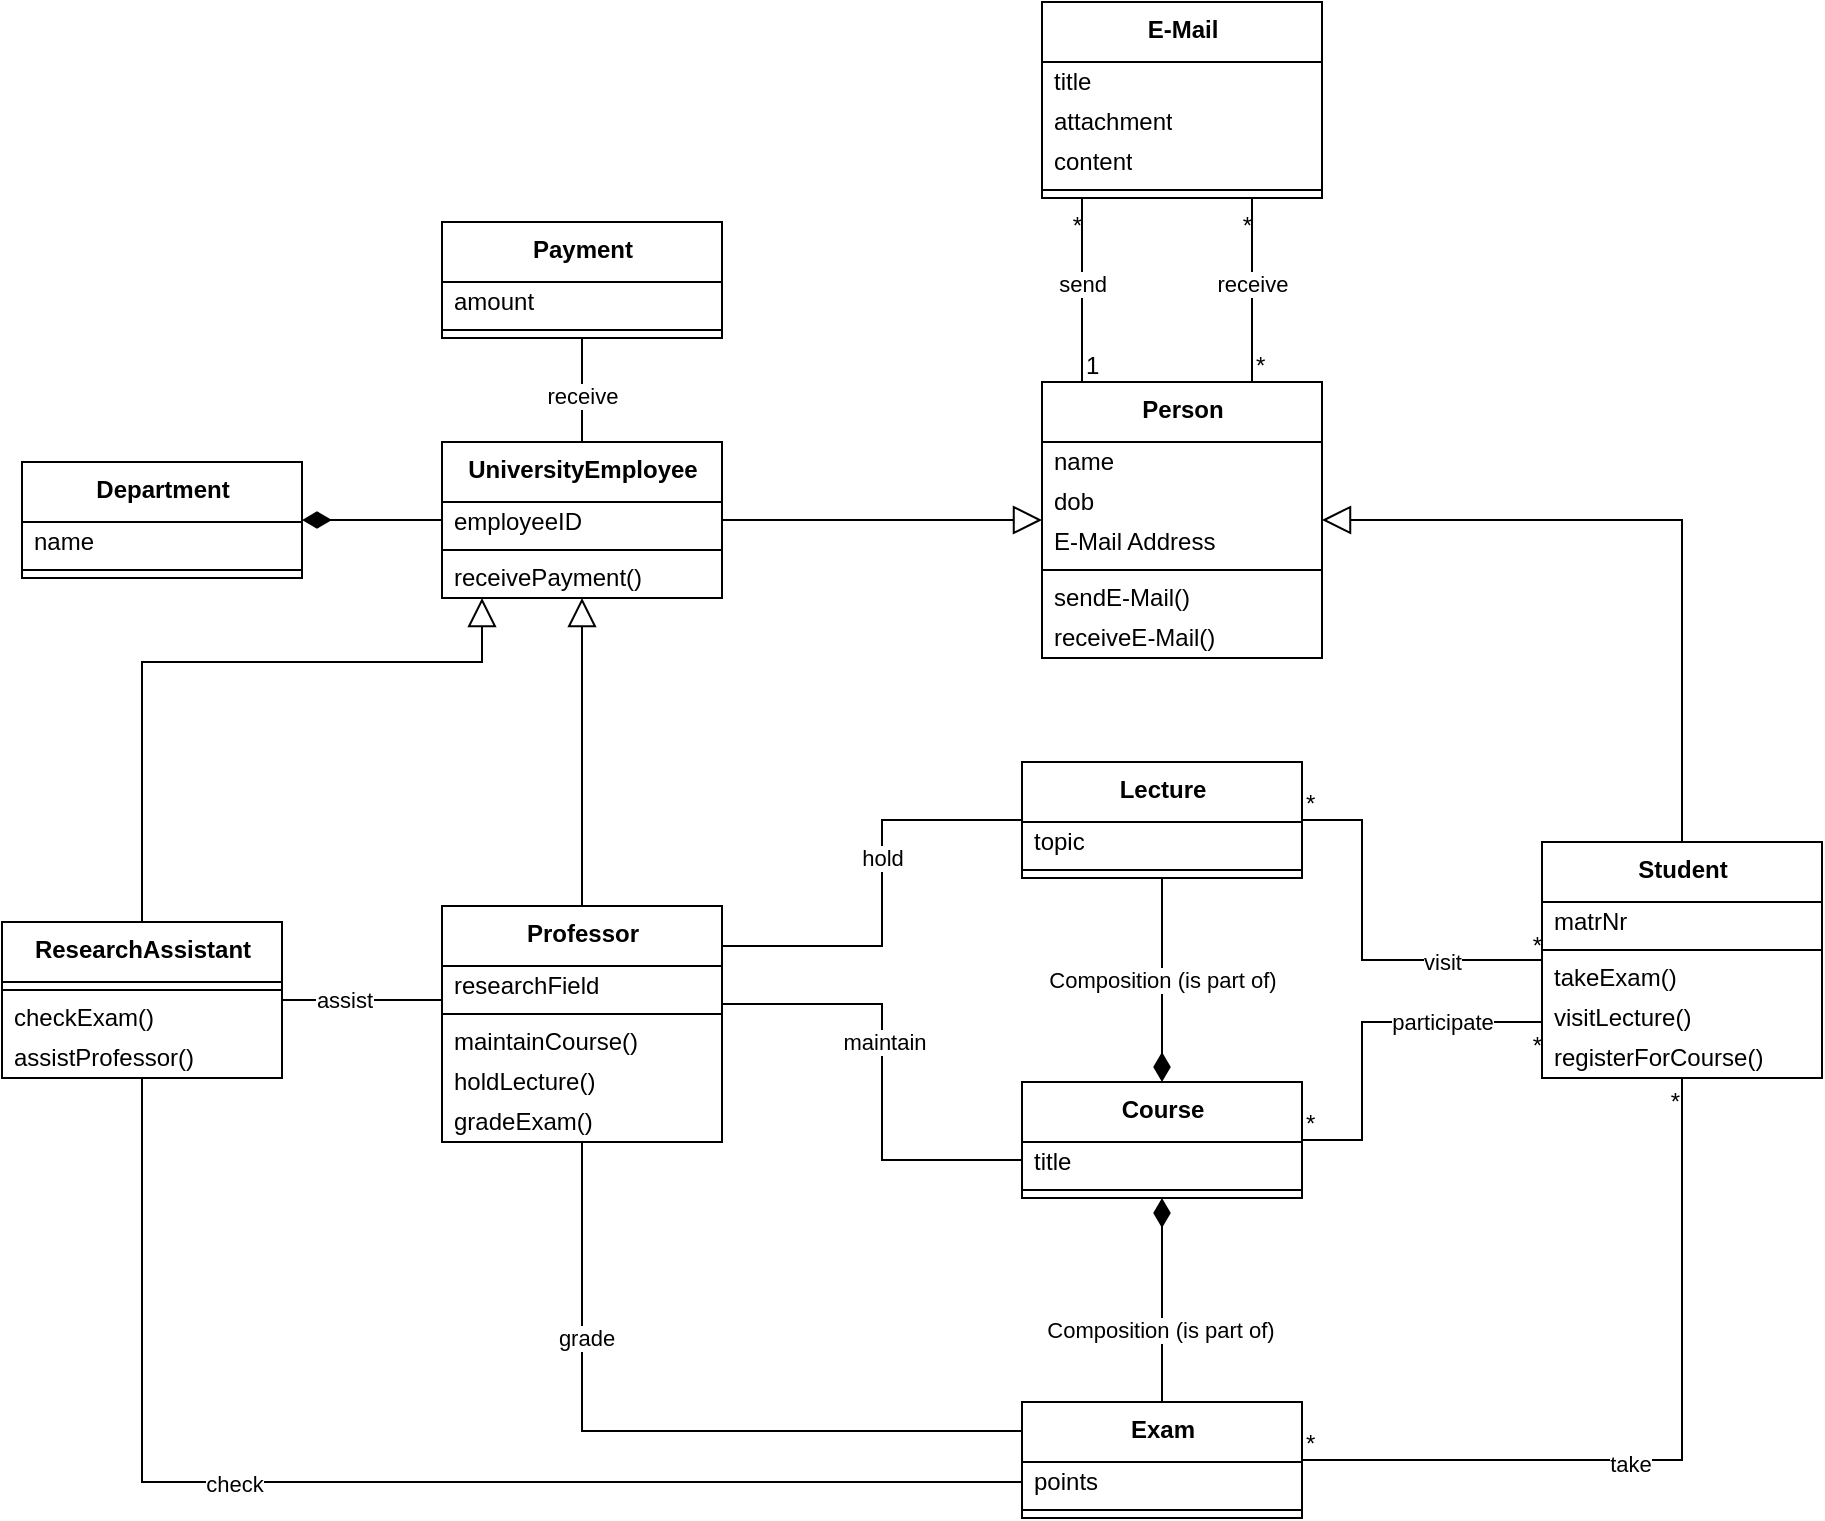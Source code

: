 <mxfile version="16.1.2" type="device"><diagram id="ejycNnF3_yX2dWswNFNc" name="Page-1"><mxGraphModel dx="2889" dy="2072" grid="1" gridSize="10" guides="1" tooltips="1" connect="1" arrows="1" fold="1" page="1" pageScale="1" pageWidth="827" pageHeight="1169" math="0" shadow="0"><root><mxCell id="0"/><mxCell id="1" parent="0"/><mxCell id="BZmbZU8JBR5yYKg5JN4S-9" style="edgeStyle=orthogonalEdgeStyle;rounded=0;orthogonalLoop=1;jettySize=auto;html=1;endArrow=none;endFill=0;" parent="1" source="5nrAFJ0FWT2hc4hK9uRi-1" target="5nrAFJ0FWT2hc4hK9uRi-18" edge="1"><mxGeometry relative="1" as="geometry"><Array as="points"><mxPoint x="290" y="451"/><mxPoint x="290" y="529"/></Array></mxGeometry></mxCell><mxCell id="BZmbZU8JBR5yYKg5JN4S-10" value="maintain" style="edgeLabel;html=1;align=center;verticalAlign=middle;resizable=0;points=[];" parent="BZmbZU8JBR5yYKg5JN4S-9" vertex="1" connectable="0"><mxGeometry x="-0.134" y="1" relative="1" as="geometry"><mxPoint as="offset"/></mxGeometry></mxCell><mxCell id="BZmbZU8JBR5yYKg5JN4S-11" style="edgeStyle=orthogonalEdgeStyle;rounded=0;orthogonalLoop=1;jettySize=auto;html=1;endArrow=none;endFill=0;exitX=1;exitY=0.25;exitDx=0;exitDy=0;" parent="1" source="5nrAFJ0FWT2hc4hK9uRi-1" target="5nrAFJ0FWT2hc4hK9uRi-46" edge="1"><mxGeometry relative="1" as="geometry"><Array as="points"><mxPoint x="210" y="422"/><mxPoint x="290" y="422"/><mxPoint x="290" y="359"/></Array></mxGeometry></mxCell><mxCell id="BZmbZU8JBR5yYKg5JN4S-13" value="hold" style="edgeLabel;html=1;align=center;verticalAlign=middle;resizable=0;points=[];" parent="BZmbZU8JBR5yYKg5JN4S-11" vertex="1" connectable="0"><mxGeometry x="0.2" relative="1" as="geometry"><mxPoint as="offset"/></mxGeometry></mxCell><mxCell id="BZmbZU8JBR5yYKg5JN4S-44" style="edgeStyle=orthogonalEdgeStyle;rounded=0;orthogonalLoop=1;jettySize=auto;html=1;entryX=0;entryY=0.25;entryDx=0;entryDy=0;startArrow=none;startFill=0;endArrow=none;endFill=0;startSize=12;" parent="1" source="5nrAFJ0FWT2hc4hK9uRi-1" target="5nrAFJ0FWT2hc4hK9uRi-14" edge="1"><mxGeometry relative="1" as="geometry"><Array as="points"><mxPoint x="140" y="665"/></Array></mxGeometry></mxCell><mxCell id="BZmbZU8JBR5yYKg5JN4S-46" value="grade" style="edgeLabel;html=1;align=center;verticalAlign=middle;resizable=0;points=[];" parent="BZmbZU8JBR5yYKg5JN4S-44" vertex="1" connectable="0"><mxGeometry x="-0.466" y="2" relative="1" as="geometry"><mxPoint as="offset"/></mxGeometry></mxCell><mxCell id="5nrAFJ0FWT2hc4hK9uRi-1" value="&lt;b&gt;Professor&lt;/b&gt;" style="swimlane;fontStyle=0;align=center;verticalAlign=top;childLayout=stackLayout;horizontal=1;startSize=30;horizontalStack=0;resizeParent=1;resizeParentMax=0;resizeLast=0;collapsible=0;marginBottom=0;html=1;" parent="1" vertex="1"><mxGeometry x="70" y="402" width="140" height="118" as="geometry"/></mxCell><mxCell id="sVfBJH7sD2IOY3-iXRqZ-21" value="researchField" style="text;html=1;strokeColor=none;fillColor=none;align=left;verticalAlign=middle;spacingLeft=4;spacingRight=4;overflow=hidden;rotatable=0;points=[[0,0.5],[1,0.5]];portConstraint=eastwest;" vertex="1" parent="5nrAFJ0FWT2hc4hK9uRi-1"><mxGeometry y="30" width="140" height="20" as="geometry"/></mxCell><mxCell id="5nrAFJ0FWT2hc4hK9uRi-6" value="" style="line;strokeWidth=1;fillColor=none;align=left;verticalAlign=middle;spacingTop=-1;spacingLeft=3;spacingRight=3;rotatable=0;labelPosition=right;points=[];portConstraint=eastwest;" parent="5nrAFJ0FWT2hc4hK9uRi-1" vertex="1"><mxGeometry y="50" width="140" height="8" as="geometry"/></mxCell><mxCell id="5nrAFJ0FWT2hc4hK9uRi-8" value="maintainCourse()" style="text;html=1;strokeColor=none;fillColor=none;align=left;verticalAlign=middle;spacingLeft=4;spacingRight=4;overflow=hidden;rotatable=0;points=[[0,0.5],[1,0.5]];portConstraint=eastwest;" parent="5nrAFJ0FWT2hc4hK9uRi-1" vertex="1"><mxGeometry y="58" width="140" height="20" as="geometry"/></mxCell><mxCell id="BZmbZU8JBR5yYKg5JN4S-12" value="holdLecture()" style="text;html=1;strokeColor=none;fillColor=none;align=left;verticalAlign=middle;spacingLeft=4;spacingRight=4;overflow=hidden;rotatable=0;points=[[0,0.5],[1,0.5]];portConstraint=eastwest;" parent="5nrAFJ0FWT2hc4hK9uRi-1" vertex="1"><mxGeometry y="78" width="140" height="20" as="geometry"/></mxCell><mxCell id="BZmbZU8JBR5yYKg5JN4S-45" value="gradeExam()" style="text;html=1;strokeColor=none;fillColor=none;align=left;verticalAlign=middle;spacingLeft=4;spacingRight=4;overflow=hidden;rotatable=0;points=[[0,0.5],[1,0.5]];portConstraint=eastwest;" parent="5nrAFJ0FWT2hc4hK9uRi-1" vertex="1"><mxGeometry y="98" width="140" height="20" as="geometry"/></mxCell><mxCell id="5nrAFJ0FWT2hc4hK9uRi-10" value="&lt;b&gt;Student&lt;/b&gt;" style="swimlane;fontStyle=0;align=center;verticalAlign=top;childLayout=stackLayout;horizontal=1;startSize=30;horizontalStack=0;resizeParent=1;resizeParentMax=0;resizeLast=0;collapsible=0;marginBottom=0;html=1;" parent="1" vertex="1"><mxGeometry x="620" y="370" width="140" height="118" as="geometry"/></mxCell><mxCell id="5nrAFJ0FWT2hc4hK9uRi-11" value="matrNr" style="text;html=1;strokeColor=none;fillColor=none;align=left;verticalAlign=middle;spacingLeft=4;spacingRight=4;overflow=hidden;rotatable=0;points=[[0,0.5],[1,0.5]];portConstraint=eastwest;" parent="5nrAFJ0FWT2hc4hK9uRi-10" vertex="1"><mxGeometry y="30" width="140" height="20" as="geometry"/></mxCell><mxCell id="5nrAFJ0FWT2hc4hK9uRi-12" value="" style="line;strokeWidth=1;fillColor=none;align=left;verticalAlign=middle;spacingTop=-1;spacingLeft=3;spacingRight=3;rotatable=0;labelPosition=right;points=[];portConstraint=eastwest;" parent="5nrAFJ0FWT2hc4hK9uRi-10" vertex="1"><mxGeometry y="50" width="140" height="8" as="geometry"/></mxCell><mxCell id="5nrAFJ0FWT2hc4hK9uRi-31" value="takeExam()" style="text;html=1;strokeColor=none;fillColor=none;align=left;verticalAlign=middle;spacingLeft=4;spacingRight=4;overflow=hidden;rotatable=0;points=[[0,0.5],[1,0.5]];portConstraint=eastwest;" parent="5nrAFJ0FWT2hc4hK9uRi-10" vertex="1"><mxGeometry y="58" width="140" height="20" as="geometry"/></mxCell><mxCell id="BZmbZU8JBR5yYKg5JN4S-5" value="visitLecture()" style="text;html=1;strokeColor=none;fillColor=none;align=left;verticalAlign=middle;spacingLeft=4;spacingRight=4;overflow=hidden;rotatable=0;points=[[0,0.5],[1,0.5]];portConstraint=eastwest;" parent="5nrAFJ0FWT2hc4hK9uRi-10" vertex="1"><mxGeometry y="78" width="140" height="20" as="geometry"/></mxCell><mxCell id="BZmbZU8JBR5yYKg5JN4S-6" value="registerForCourse()" style="text;html=1;strokeColor=none;fillColor=none;align=left;verticalAlign=middle;spacingLeft=4;spacingRight=4;overflow=hidden;rotatable=0;points=[[0,0.5],[1,0.5]];portConstraint=eastwest;" parent="5nrAFJ0FWT2hc4hK9uRi-10" vertex="1"><mxGeometry y="98" width="140" height="20" as="geometry"/></mxCell><mxCell id="5nrAFJ0FWT2hc4hK9uRi-14" value="&lt;b&gt;Exam&lt;/b&gt;" style="swimlane;fontStyle=0;align=center;verticalAlign=top;childLayout=stackLayout;horizontal=1;startSize=30;horizontalStack=0;resizeParent=1;resizeParentMax=0;resizeLast=0;collapsible=0;marginBottom=0;html=1;" parent="1" vertex="1"><mxGeometry x="360" y="650" width="140" height="58" as="geometry"/></mxCell><mxCell id="5nrAFJ0FWT2hc4hK9uRi-15" value="points" style="text;html=1;strokeColor=none;fillColor=none;align=left;verticalAlign=middle;spacingLeft=4;spacingRight=4;overflow=hidden;rotatable=0;points=[[0,0.5],[1,0.5]];portConstraint=eastwest;" parent="5nrAFJ0FWT2hc4hK9uRi-14" vertex="1"><mxGeometry y="30" width="140" height="20" as="geometry"/></mxCell><mxCell id="5nrAFJ0FWT2hc4hK9uRi-16" value="" style="line;strokeWidth=1;fillColor=none;align=left;verticalAlign=middle;spacingTop=-1;spacingLeft=3;spacingRight=3;rotatable=0;labelPosition=right;points=[];portConstraint=eastwest;" parent="5nrAFJ0FWT2hc4hK9uRi-14" vertex="1"><mxGeometry y="50" width="140" height="8" as="geometry"/></mxCell><mxCell id="BZmbZU8JBR5yYKg5JN4S-16" style="edgeStyle=orthogonalEdgeStyle;rounded=0;orthogonalLoop=1;jettySize=auto;html=1;entryX=0.5;entryY=0;entryDx=0;entryDy=0;endArrow=none;endFill=0;startArrow=diamondThin;startFill=1;startSize=12;" parent="1" source="5nrAFJ0FWT2hc4hK9uRi-18" target="5nrAFJ0FWT2hc4hK9uRi-14" edge="1"><mxGeometry relative="1" as="geometry"/></mxCell><mxCell id="BZmbZU8JBR5yYKg5JN4S-17" value="Composition (is part of)" style="edgeLabel;html=1;align=center;verticalAlign=middle;resizable=0;points=[];" parent="BZmbZU8JBR5yYKg5JN4S-16" vertex="1" connectable="0"><mxGeometry x="0.297" y="-1" relative="1" as="geometry"><mxPoint as="offset"/></mxGeometry></mxCell><mxCell id="BZmbZU8JBR5yYKg5JN4S-19" value="&lt;span style=&quot;color: rgb(0 , 0 , 0) ; font-family: &amp;#34;helvetica&amp;#34; ; font-size: 11px ; font-style: normal ; font-weight: 400 ; letter-spacing: normal ; text-align: center ; text-indent: 0px ; text-transform: none ; word-spacing: 0px ; background-color: rgb(255 , 255 , 255) ; display: inline ; float: none&quot;&gt;Composition (is part of)&lt;/span&gt;" style="edgeStyle=orthogonalEdgeStyle;rounded=0;orthogonalLoop=1;jettySize=auto;html=1;startArrow=diamondThin;startFill=1;endArrow=none;endFill=0;startSize=12;" parent="1" source="5nrAFJ0FWT2hc4hK9uRi-18" target="5nrAFJ0FWT2hc4hK9uRi-46" edge="1"><mxGeometry relative="1" as="geometry"/></mxCell><mxCell id="5nrAFJ0FWT2hc4hK9uRi-18" value="&lt;b&gt;Course&lt;/b&gt;" style="swimlane;fontStyle=0;align=center;verticalAlign=top;childLayout=stackLayout;horizontal=1;startSize=30;horizontalStack=0;resizeParent=1;resizeParentMax=0;resizeLast=0;collapsible=0;marginBottom=0;html=1;" parent="1" vertex="1"><mxGeometry x="360" y="490" width="140" height="58" as="geometry"/></mxCell><mxCell id="5nrAFJ0FWT2hc4hK9uRi-19" value="title" style="text;html=1;strokeColor=none;fillColor=none;align=left;verticalAlign=middle;spacingLeft=4;spacingRight=4;overflow=hidden;rotatable=0;points=[[0,0.5],[1,0.5]];portConstraint=eastwest;" parent="5nrAFJ0FWT2hc4hK9uRi-18" vertex="1"><mxGeometry y="30" width="140" height="20" as="geometry"/></mxCell><mxCell id="5nrAFJ0FWT2hc4hK9uRi-20" value="" style="line;strokeWidth=1;fillColor=none;align=left;verticalAlign=middle;spacingTop=-1;spacingLeft=3;spacingRight=3;rotatable=0;labelPosition=right;points=[];portConstraint=eastwest;" parent="5nrAFJ0FWT2hc4hK9uRi-18" vertex="1"><mxGeometry y="50" width="140" height="8" as="geometry"/></mxCell><mxCell id="5nrAFJ0FWT2hc4hK9uRi-34" style="edgeStyle=orthogonalEdgeStyle;rounded=0;orthogonalLoop=1;jettySize=auto;html=1;endArrow=none;endFill=0;startArrow=block;startFill=0;endSize=6;startSize=12;" parent="1" source="5nrAFJ0FWT2hc4hK9uRi-22" target="5nrAFJ0FWT2hc4hK9uRi-10" edge="1"><mxGeometry relative="1" as="geometry"/></mxCell><mxCell id="5nrAFJ0FWT2hc4hK9uRi-42" style="edgeStyle=orthogonalEdgeStyle;rounded=0;orthogonalLoop=1;jettySize=auto;html=1;startArrow=block;startFill=0;endArrow=none;endFill=0;startSize=12;endSize=6;" parent="1" source="5nrAFJ0FWT2hc4hK9uRi-22" target="5nrAFJ0FWT2hc4hK9uRi-35" edge="1"><mxGeometry relative="1" as="geometry"/></mxCell><mxCell id="5nrAFJ0FWT2hc4hK9uRi-22" value="&lt;b&gt;Person&lt;/b&gt;" style="swimlane;fontStyle=0;align=center;verticalAlign=top;childLayout=stackLayout;horizontal=1;startSize=30;horizontalStack=0;resizeParent=1;resizeParentMax=0;resizeLast=0;collapsible=0;marginBottom=0;html=1;" parent="1" vertex="1"><mxGeometry x="370" y="140" width="140" height="138" as="geometry"/></mxCell><mxCell id="5nrAFJ0FWT2hc4hK9uRi-30" value="name" style="text;html=1;strokeColor=none;fillColor=none;align=left;verticalAlign=middle;spacingLeft=4;spacingRight=4;overflow=hidden;rotatable=0;points=[[0,0.5],[1,0.5]];portConstraint=eastwest;" parent="5nrAFJ0FWT2hc4hK9uRi-22" vertex="1"><mxGeometry y="30" width="140" height="20" as="geometry"/></mxCell><mxCell id="5nrAFJ0FWT2hc4hK9uRi-23" value="dob" style="text;html=1;strokeColor=none;fillColor=none;align=left;verticalAlign=middle;spacingLeft=4;spacingRight=4;overflow=hidden;rotatable=0;points=[[0,0.5],[1,0.5]];portConstraint=eastwest;" parent="5nrAFJ0FWT2hc4hK9uRi-22" vertex="1"><mxGeometry y="50" width="140" height="20" as="geometry"/></mxCell><mxCell id="BZmbZU8JBR5yYKg5JN4S-31" value="E-Mail Address" style="text;html=1;strokeColor=none;fillColor=none;align=left;verticalAlign=middle;spacingLeft=4;spacingRight=4;overflow=hidden;rotatable=0;points=[[0,0.5],[1,0.5]];portConstraint=eastwest;" parent="5nrAFJ0FWT2hc4hK9uRi-22" vertex="1"><mxGeometry y="70" width="140" height="20" as="geometry"/></mxCell><mxCell id="5nrAFJ0FWT2hc4hK9uRi-24" value="" style="line;strokeWidth=1;fillColor=none;align=left;verticalAlign=middle;spacingTop=-1;spacingLeft=3;spacingRight=3;rotatable=0;labelPosition=right;points=[];portConstraint=eastwest;" parent="5nrAFJ0FWT2hc4hK9uRi-22" vertex="1"><mxGeometry y="90" width="140" height="8" as="geometry"/></mxCell><mxCell id="BZmbZU8JBR5yYKg5JN4S-30" value="sendE-Mail()" style="text;html=1;strokeColor=none;fillColor=none;align=left;verticalAlign=middle;spacingLeft=4;spacingRight=4;overflow=hidden;rotatable=0;points=[[0,0.5],[1,0.5]];portConstraint=eastwest;" parent="5nrAFJ0FWT2hc4hK9uRi-22" vertex="1"><mxGeometry y="98" width="140" height="20" as="geometry"/></mxCell><mxCell id="5nrAFJ0FWT2hc4hK9uRi-25" value="receiveE-Mail()" style="text;html=1;strokeColor=none;fillColor=none;align=left;verticalAlign=middle;spacingLeft=4;spacingRight=4;overflow=hidden;rotatable=0;points=[[0,0.5],[1,0.5]];portConstraint=eastwest;" parent="5nrAFJ0FWT2hc4hK9uRi-22" vertex="1"><mxGeometry y="118" width="140" height="20" as="geometry"/></mxCell><mxCell id="BZmbZU8JBR5yYKg5JN4S-14" style="edgeStyle=orthogonalEdgeStyle;rounded=0;orthogonalLoop=1;jettySize=auto;html=1;endArrow=none;endFill=0;" parent="1" source="5nrAFJ0FWT2hc4hK9uRi-26" target="5nrAFJ0FWT2hc4hK9uRi-14" edge="1"><mxGeometry relative="1" as="geometry"><Array as="points"><mxPoint x="-80" y="690"/></Array></mxGeometry></mxCell><mxCell id="BZmbZU8JBR5yYKg5JN4S-15" value="check" style="edgeLabel;html=1;align=center;verticalAlign=middle;resizable=0;points=[];" parent="BZmbZU8JBR5yYKg5JN4S-14" vertex="1" connectable="0"><mxGeometry x="-0.227" y="-1" relative="1" as="geometry"><mxPoint as="offset"/></mxGeometry></mxCell><mxCell id="BZmbZU8JBR5yYKg5JN4S-41" style="edgeStyle=orthogonalEdgeStyle;rounded=0;orthogonalLoop=1;jettySize=auto;html=1;startArrow=none;startFill=0;endArrow=none;endFill=0;startSize=12;" parent="1" source="5nrAFJ0FWT2hc4hK9uRi-26" target="5nrAFJ0FWT2hc4hK9uRi-1" edge="1"><mxGeometry relative="1" as="geometry"><Array as="points"><mxPoint x="70" y="449"/><mxPoint x="70" y="449"/></Array></mxGeometry></mxCell><mxCell id="BZmbZU8JBR5yYKg5JN4S-43" value="assist" style="edgeLabel;html=1;align=center;verticalAlign=middle;resizable=0;points=[];" parent="BZmbZU8JBR5yYKg5JN4S-41" vertex="1" connectable="0"><mxGeometry x="-0.226" relative="1" as="geometry"><mxPoint as="offset"/></mxGeometry></mxCell><mxCell id="5nrAFJ0FWT2hc4hK9uRi-26" value="&lt;b&gt;ResearchAssistant&lt;/b&gt;" style="swimlane;fontStyle=0;align=center;verticalAlign=top;childLayout=stackLayout;horizontal=1;startSize=30;horizontalStack=0;resizeParent=1;resizeParentMax=0;resizeLast=0;collapsible=0;marginBottom=0;html=1;" parent="1" vertex="1"><mxGeometry x="-150" y="410" width="140" height="78" as="geometry"/></mxCell><mxCell id="5nrAFJ0FWT2hc4hK9uRi-28" value="" style="line;strokeWidth=1;fillColor=none;align=left;verticalAlign=middle;spacingTop=-1;spacingLeft=3;spacingRight=3;rotatable=0;labelPosition=right;points=[];portConstraint=eastwest;" parent="5nrAFJ0FWT2hc4hK9uRi-26" vertex="1"><mxGeometry y="30" width="140" height="8" as="geometry"/></mxCell><mxCell id="BZmbZU8JBR5yYKg5JN4S-42" value="checkExam()" style="text;html=1;strokeColor=none;fillColor=none;align=left;verticalAlign=middle;spacingLeft=4;spacingRight=4;overflow=hidden;rotatable=0;points=[[0,0.5],[1,0.5]];portConstraint=eastwest;" parent="5nrAFJ0FWT2hc4hK9uRi-26" vertex="1"><mxGeometry y="38" width="140" height="20" as="geometry"/></mxCell><mxCell id="5nrAFJ0FWT2hc4hK9uRi-29" value="assistProfessor()" style="text;html=1;strokeColor=none;fillColor=none;align=left;verticalAlign=middle;spacingLeft=4;spacingRight=4;overflow=hidden;rotatable=0;points=[[0,0.5],[1,0.5]];portConstraint=eastwest;" parent="5nrAFJ0FWT2hc4hK9uRi-26" vertex="1"><mxGeometry y="58" width="140" height="20" as="geometry"/></mxCell><mxCell id="5nrAFJ0FWT2hc4hK9uRi-44" style="edgeStyle=orthogonalEdgeStyle;rounded=0;orthogonalLoop=1;jettySize=auto;html=1;startArrow=block;startFill=0;endArrow=none;endFill=0;startSize=12;endSize=6;entryX=0.5;entryY=0;entryDx=0;entryDy=0;" parent="1" source="5nrAFJ0FWT2hc4hK9uRi-35" target="5nrAFJ0FWT2hc4hK9uRi-1" edge="1"><mxGeometry relative="1" as="geometry"><Array as="points"><mxPoint x="140" y="320"/><mxPoint x="140" y="320"/></Array></mxGeometry></mxCell><mxCell id="5nrAFJ0FWT2hc4hK9uRi-45" style="edgeStyle=orthogonalEdgeStyle;rounded=0;orthogonalLoop=1;jettySize=auto;html=1;entryX=0.5;entryY=0;entryDx=0;entryDy=0;startArrow=block;startFill=0;endArrow=none;endFill=0;startSize=12;endSize=6;" parent="1" source="5nrAFJ0FWT2hc4hK9uRi-35" target="5nrAFJ0FWT2hc4hK9uRi-26" edge="1"><mxGeometry relative="1" as="geometry"><Array as="points"><mxPoint x="90" y="280"/><mxPoint x="-80" y="280"/></Array></mxGeometry></mxCell><mxCell id="5nrAFJ0FWT2hc4hK9uRi-35" value="&lt;b&gt;UniversityEmployee&lt;/b&gt;" style="swimlane;fontStyle=0;align=center;verticalAlign=top;childLayout=stackLayout;horizontal=1;startSize=30;horizontalStack=0;resizeParent=1;resizeParentMax=0;resizeLast=0;collapsible=0;marginBottom=0;html=1;" parent="1" vertex="1"><mxGeometry x="70" y="170" width="140" height="78" as="geometry"/></mxCell><mxCell id="5nrAFJ0FWT2hc4hK9uRi-37" value="employeeID" style="text;html=1;strokeColor=none;fillColor=none;align=left;verticalAlign=middle;spacingLeft=4;spacingRight=4;overflow=hidden;rotatable=0;points=[[0,0.5],[1,0.5]];portConstraint=eastwest;" parent="5nrAFJ0FWT2hc4hK9uRi-35" vertex="1"><mxGeometry y="30" width="140" height="20" as="geometry"/></mxCell><mxCell id="5nrAFJ0FWT2hc4hK9uRi-38" value="" style="line;strokeWidth=1;fillColor=none;align=left;verticalAlign=middle;spacingTop=-1;spacingLeft=3;spacingRight=3;rotatable=0;labelPosition=right;points=[];portConstraint=eastwest;" parent="5nrAFJ0FWT2hc4hK9uRi-35" vertex="1"><mxGeometry y="50" width="140" height="8" as="geometry"/></mxCell><mxCell id="5nrAFJ0FWT2hc4hK9uRi-39" value="receivePayment()" style="text;html=1;strokeColor=none;fillColor=none;align=left;verticalAlign=middle;spacingLeft=4;spacingRight=4;overflow=hidden;rotatable=0;points=[[0,0.5],[1,0.5]];portConstraint=eastwest;" parent="5nrAFJ0FWT2hc4hK9uRi-35" vertex="1"><mxGeometry y="58" width="140" height="20" as="geometry"/></mxCell><mxCell id="5nrAFJ0FWT2hc4hK9uRi-46" value="&lt;b&gt;Lecture&lt;/b&gt;" style="swimlane;fontStyle=0;align=center;verticalAlign=top;childLayout=stackLayout;horizontal=1;startSize=30;horizontalStack=0;resizeParent=1;resizeParentMax=0;resizeLast=0;collapsible=0;marginBottom=0;html=1;" parent="1" vertex="1"><mxGeometry x="360" y="330" width="140" height="58" as="geometry"/></mxCell><mxCell id="5nrAFJ0FWT2hc4hK9uRi-47" value="topic" style="text;html=1;strokeColor=none;fillColor=none;align=left;verticalAlign=middle;spacingLeft=4;spacingRight=4;overflow=hidden;rotatable=0;points=[[0,0.5],[1,0.5]];portConstraint=eastwest;" parent="5nrAFJ0FWT2hc4hK9uRi-46" vertex="1"><mxGeometry y="30" width="140" height="20" as="geometry"/></mxCell><mxCell id="5nrAFJ0FWT2hc4hK9uRi-48" value="" style="line;strokeWidth=1;fillColor=none;align=left;verticalAlign=middle;spacingTop=-1;spacingLeft=3;spacingRight=3;rotatable=0;labelPosition=right;points=[];portConstraint=eastwest;" parent="5nrAFJ0FWT2hc4hK9uRi-46" vertex="1"><mxGeometry y="50" width="140" height="8" as="geometry"/></mxCell><mxCell id="5nrAFJ0FWT2hc4hK9uRi-54" style="edgeStyle=orthogonalEdgeStyle;rounded=0;orthogonalLoop=1;jettySize=auto;html=1;startArrow=none;startFill=0;endArrow=none;endFill=0;startSize=12;endSize=6;" parent="1" source="5nrAFJ0FWT2hc4hK9uRi-50" target="5nrAFJ0FWT2hc4hK9uRi-35" edge="1"><mxGeometry relative="1" as="geometry"/></mxCell><mxCell id="5nrAFJ0FWT2hc4hK9uRi-55" value="receive" style="edgeLabel;html=1;align=center;verticalAlign=middle;resizable=0;points=[];" parent="5nrAFJ0FWT2hc4hK9uRi-54" vertex="1" connectable="0"><mxGeometry x="0.12" relative="1" as="geometry"><mxPoint as="offset"/></mxGeometry></mxCell><mxCell id="5nrAFJ0FWT2hc4hK9uRi-50" value="&lt;b&gt;Payment&lt;/b&gt;" style="swimlane;fontStyle=0;align=center;verticalAlign=top;childLayout=stackLayout;horizontal=1;startSize=30;horizontalStack=0;resizeParent=1;resizeParentMax=0;resizeLast=0;collapsible=0;marginBottom=0;html=1;" parent="1" vertex="1"><mxGeometry x="70" y="60" width="140" height="58" as="geometry"/></mxCell><mxCell id="5nrAFJ0FWT2hc4hK9uRi-51" value="amount" style="text;html=1;strokeColor=none;fillColor=none;align=left;verticalAlign=middle;spacingLeft=4;spacingRight=4;overflow=hidden;rotatable=0;points=[[0,0.5],[1,0.5]];portConstraint=eastwest;" parent="5nrAFJ0FWT2hc4hK9uRi-50" vertex="1"><mxGeometry y="30" width="140" height="20" as="geometry"/></mxCell><mxCell id="5nrAFJ0FWT2hc4hK9uRi-52" value="" style="line;strokeWidth=1;fillColor=none;align=left;verticalAlign=middle;spacingTop=-1;spacingLeft=3;spacingRight=3;rotatable=0;labelPosition=right;points=[];portConstraint=eastwest;" parent="5nrAFJ0FWT2hc4hK9uRi-50" vertex="1"><mxGeometry y="50" width="140" height="8" as="geometry"/></mxCell><mxCell id="BZmbZU8JBR5yYKg5JN4S-24" value="&lt;b&gt;E-Mail&lt;/b&gt;" style="swimlane;fontStyle=0;align=center;verticalAlign=top;childLayout=stackLayout;horizontal=1;startSize=30;horizontalStack=0;resizeParent=1;resizeParentMax=0;resizeLast=0;collapsible=0;marginBottom=0;html=1;" parent="1" vertex="1"><mxGeometry x="370" y="-50" width="140" height="98" as="geometry"/></mxCell><mxCell id="BZmbZU8JBR5yYKg5JN4S-28" value="title" style="text;html=1;strokeColor=none;fillColor=none;align=left;verticalAlign=middle;spacingLeft=4;spacingRight=4;overflow=hidden;rotatable=0;points=[[0,0.5],[1,0.5]];portConstraint=eastwest;" parent="BZmbZU8JBR5yYKg5JN4S-24" vertex="1"><mxGeometry y="30" width="140" height="20" as="geometry"/></mxCell><mxCell id="BZmbZU8JBR5yYKg5JN4S-29" value="attachment" style="text;html=1;strokeColor=none;fillColor=none;align=left;verticalAlign=middle;spacingLeft=4;spacingRight=4;overflow=hidden;rotatable=0;points=[[0,0.5],[1,0.5]];portConstraint=eastwest;" parent="BZmbZU8JBR5yYKg5JN4S-24" vertex="1"><mxGeometry y="50" width="140" height="20" as="geometry"/></mxCell><mxCell id="BZmbZU8JBR5yYKg5JN4S-25" value="content" style="text;html=1;strokeColor=none;fillColor=none;align=left;verticalAlign=middle;spacingLeft=4;spacingRight=4;overflow=hidden;rotatable=0;points=[[0,0.5],[1,0.5]];portConstraint=eastwest;" parent="BZmbZU8JBR5yYKg5JN4S-24" vertex="1"><mxGeometry y="70" width="140" height="20" as="geometry"/></mxCell><mxCell id="BZmbZU8JBR5yYKg5JN4S-26" value="" style="line;strokeWidth=1;fillColor=none;align=left;verticalAlign=middle;spacingTop=-1;spacingLeft=3;spacingRight=3;rotatable=0;labelPosition=right;points=[];portConstraint=eastwest;" parent="BZmbZU8JBR5yYKg5JN4S-24" vertex="1"><mxGeometry y="90" width="140" height="8" as="geometry"/></mxCell><mxCell id="BZmbZU8JBR5yYKg5JN4S-40" style="edgeStyle=orthogonalEdgeStyle;rounded=0;orthogonalLoop=1;jettySize=auto;html=1;startArrow=diamondThin;startFill=1;endArrow=none;endFill=0;startSize=12;" parent="1" source="BZmbZU8JBR5yYKg5JN4S-36" target="5nrAFJ0FWT2hc4hK9uRi-35" edge="1"><mxGeometry relative="1" as="geometry"/></mxCell><mxCell id="BZmbZU8JBR5yYKg5JN4S-36" value="&lt;b&gt;Department&lt;/b&gt;" style="swimlane;fontStyle=0;align=center;verticalAlign=top;childLayout=stackLayout;horizontal=1;startSize=30;horizontalStack=0;resizeParent=1;resizeParentMax=0;resizeLast=0;collapsible=0;marginBottom=0;html=1;" parent="1" vertex="1"><mxGeometry x="-140" y="180" width="140" height="58" as="geometry"/></mxCell><mxCell id="BZmbZU8JBR5yYKg5JN4S-37" value="name" style="text;html=1;strokeColor=none;fillColor=none;align=left;verticalAlign=middle;spacingLeft=4;spacingRight=4;overflow=hidden;rotatable=0;points=[[0,0.5],[1,0.5]];portConstraint=eastwest;" parent="BZmbZU8JBR5yYKg5JN4S-36" vertex="1"><mxGeometry y="30" width="140" height="20" as="geometry"/></mxCell><mxCell id="BZmbZU8JBR5yYKg5JN4S-38" value="" style="line;strokeWidth=1;fillColor=none;align=left;verticalAlign=middle;spacingTop=-1;spacingLeft=3;spacingRight=3;rotatable=0;labelPosition=right;points=[];portConstraint=eastwest;" parent="BZmbZU8JBR5yYKg5JN4S-36" vertex="1"><mxGeometry y="50" width="140" height="8" as="geometry"/></mxCell><mxCell id="sVfBJH7sD2IOY3-iXRqZ-1" value="" style="endArrow=none;html=1;rounded=0;edgeStyle=orthogonalEdgeStyle;" edge="1" parent="1" source="5nrAFJ0FWT2hc4hK9uRi-14" target="5nrAFJ0FWT2hc4hK9uRi-10"><mxGeometry relative="1" as="geometry"><mxPoint x="760" y="700" as="sourcePoint"/><mxPoint x="920" y="700" as="targetPoint"/></mxGeometry></mxCell><mxCell id="sVfBJH7sD2IOY3-iXRqZ-2" value="*" style="resizable=0;html=1;align=left;verticalAlign=bottom;" connectable="0" vertex="1" parent="sVfBJH7sD2IOY3-iXRqZ-1"><mxGeometry x="-1" relative="1" as="geometry"/></mxCell><mxCell id="sVfBJH7sD2IOY3-iXRqZ-3" value="*" style="resizable=0;html=1;align=right;verticalAlign=bottom;" connectable="0" vertex="1" parent="sVfBJH7sD2IOY3-iXRqZ-1"><mxGeometry x="1" relative="1" as="geometry"><mxPoint x="-1" y="20" as="offset"/></mxGeometry></mxCell><mxCell id="sVfBJH7sD2IOY3-iXRqZ-4" value="take" style="edgeLabel;html=1;align=center;verticalAlign=middle;resizable=0;points=[];" vertex="1" connectable="0" parent="sVfBJH7sD2IOY3-iXRqZ-1"><mxGeometry x="-0.138" y="-2" relative="1" as="geometry"><mxPoint as="offset"/></mxGeometry></mxCell><mxCell id="sVfBJH7sD2IOY3-iXRqZ-5" value="" style="endArrow=none;html=1;rounded=0;edgeStyle=orthogonalEdgeStyle;" edge="1" parent="1" source="5nrAFJ0FWT2hc4hK9uRi-46" target="5nrAFJ0FWT2hc4hK9uRi-10"><mxGeometry relative="1" as="geometry"><mxPoint x="800" y="700" as="sourcePoint"/><mxPoint x="700.029" y="498" as="targetPoint"/><Array as="points"><mxPoint x="530" y="359"/><mxPoint x="530" y="429"/></Array></mxGeometry></mxCell><mxCell id="sVfBJH7sD2IOY3-iXRqZ-6" value="*" style="resizable=0;html=1;align=left;verticalAlign=bottom;" connectable="0" vertex="1" parent="sVfBJH7sD2IOY3-iXRqZ-5"><mxGeometry x="-1" relative="1" as="geometry"/></mxCell><mxCell id="sVfBJH7sD2IOY3-iXRqZ-7" value="*" style="resizable=0;html=1;align=right;verticalAlign=bottom;" connectable="0" vertex="1" parent="sVfBJH7sD2IOY3-iXRqZ-5"><mxGeometry x="1" relative="1" as="geometry"><mxPoint y="1" as="offset"/></mxGeometry></mxCell><mxCell id="sVfBJH7sD2IOY3-iXRqZ-8" value="visit" style="edgeLabel;html=1;align=center;verticalAlign=middle;resizable=0;points=[];" vertex="1" connectable="0" parent="sVfBJH7sD2IOY3-iXRqZ-5"><mxGeometry x="-0.138" y="-2" relative="1" as="geometry"><mxPoint x="42" y="19" as="offset"/></mxGeometry></mxCell><mxCell id="sVfBJH7sD2IOY3-iXRqZ-9" value="" style="endArrow=none;html=1;rounded=0;edgeStyle=orthogonalEdgeStyle;" edge="1" parent="1" source="5nrAFJ0FWT2hc4hK9uRi-18" target="5nrAFJ0FWT2hc4hK9uRi-10"><mxGeometry relative="1" as="geometry"><mxPoint x="510" y="369" as="sourcePoint"/><mxPoint x="630" y="439" as="targetPoint"/><Array as="points"><mxPoint x="530" y="519"/><mxPoint x="530" y="460"/></Array></mxGeometry></mxCell><mxCell id="sVfBJH7sD2IOY3-iXRqZ-10" value="*" style="resizable=0;html=1;align=left;verticalAlign=bottom;" connectable="0" vertex="1" parent="sVfBJH7sD2IOY3-iXRqZ-9"><mxGeometry x="-1" relative="1" as="geometry"/></mxCell><mxCell id="sVfBJH7sD2IOY3-iXRqZ-11" value="*" style="resizable=0;html=1;align=right;verticalAlign=bottom;" connectable="0" vertex="1" parent="sVfBJH7sD2IOY3-iXRqZ-9"><mxGeometry x="1" relative="1" as="geometry"><mxPoint y="20" as="offset"/></mxGeometry></mxCell><mxCell id="sVfBJH7sD2IOY3-iXRqZ-12" value="participate" style="edgeLabel;html=1;align=center;verticalAlign=middle;resizable=0;points=[];" vertex="1" connectable="0" parent="sVfBJH7sD2IOY3-iXRqZ-9"><mxGeometry x="-0.138" y="-2" relative="1" as="geometry"><mxPoint x="38" y="-12" as="offset"/></mxGeometry></mxCell><mxCell id="sVfBJH7sD2IOY3-iXRqZ-13" value="" style="endArrow=none;html=1;rounded=0;edgeStyle=orthogonalEdgeStyle;" edge="1" parent="1" source="5nrAFJ0FWT2hc4hK9uRi-22" target="BZmbZU8JBR5yYKg5JN4S-24"><mxGeometry relative="1" as="geometry"><mxPoint x="620" y="10" as="sourcePoint"/><mxPoint x="740" y="80" as="targetPoint"/><Array as="points"><mxPoint x="390" y="110"/><mxPoint x="390" y="110"/></Array></mxGeometry></mxCell><mxCell id="sVfBJH7sD2IOY3-iXRqZ-14" value="1" style="resizable=0;html=1;align=left;verticalAlign=bottom;" connectable="0" vertex="1" parent="sVfBJH7sD2IOY3-iXRqZ-13"><mxGeometry x="-1" relative="1" as="geometry"/></mxCell><mxCell id="sVfBJH7sD2IOY3-iXRqZ-15" value="*" style="resizable=0;html=1;align=right;verticalAlign=bottom;" connectable="0" vertex="1" parent="sVfBJH7sD2IOY3-iXRqZ-13"><mxGeometry x="1" relative="1" as="geometry"><mxPoint y="22" as="offset"/></mxGeometry></mxCell><mxCell id="sVfBJH7sD2IOY3-iXRqZ-16" value="send" style="edgeLabel;html=1;align=center;verticalAlign=middle;resizable=0;points=[];" vertex="1" connectable="0" parent="sVfBJH7sD2IOY3-iXRqZ-13"><mxGeometry x="-0.138" y="-2" relative="1" as="geometry"><mxPoint x="-2" y="-10" as="offset"/></mxGeometry></mxCell><mxCell id="sVfBJH7sD2IOY3-iXRqZ-17" value="" style="endArrow=none;html=1;rounded=0;edgeStyle=orthogonalEdgeStyle;exitX=0.75;exitY=0;exitDx=0;exitDy=0;" edge="1" parent="1" source="5nrAFJ0FWT2hc4hK9uRi-22" target="BZmbZU8JBR5yYKg5JN4S-24"><mxGeometry relative="1" as="geometry"><mxPoint x="400.0" y="150" as="sourcePoint"/><mxPoint x="400.0" y="58" as="targetPoint"/><Array as="points"><mxPoint x="475" y="70"/><mxPoint x="475" y="70"/></Array></mxGeometry></mxCell><mxCell id="sVfBJH7sD2IOY3-iXRqZ-18" value="*" style="resizable=0;html=1;align=left;verticalAlign=bottom;" connectable="0" vertex="1" parent="sVfBJH7sD2IOY3-iXRqZ-17"><mxGeometry x="-1" relative="1" as="geometry"/></mxCell><mxCell id="sVfBJH7sD2IOY3-iXRqZ-19" value="*" style="resizable=0;html=1;align=right;verticalAlign=bottom;" connectable="0" vertex="1" parent="sVfBJH7sD2IOY3-iXRqZ-17"><mxGeometry x="1" relative="1" as="geometry"><mxPoint y="22" as="offset"/></mxGeometry></mxCell><mxCell id="sVfBJH7sD2IOY3-iXRqZ-20" value="receive" style="edgeLabel;html=1;align=center;verticalAlign=middle;resizable=0;points=[];" vertex="1" connectable="0" parent="sVfBJH7sD2IOY3-iXRqZ-17"><mxGeometry x="-0.138" y="-2" relative="1" as="geometry"><mxPoint x="-2" y="-10" as="offset"/></mxGeometry></mxCell></root></mxGraphModel></diagram></mxfile>